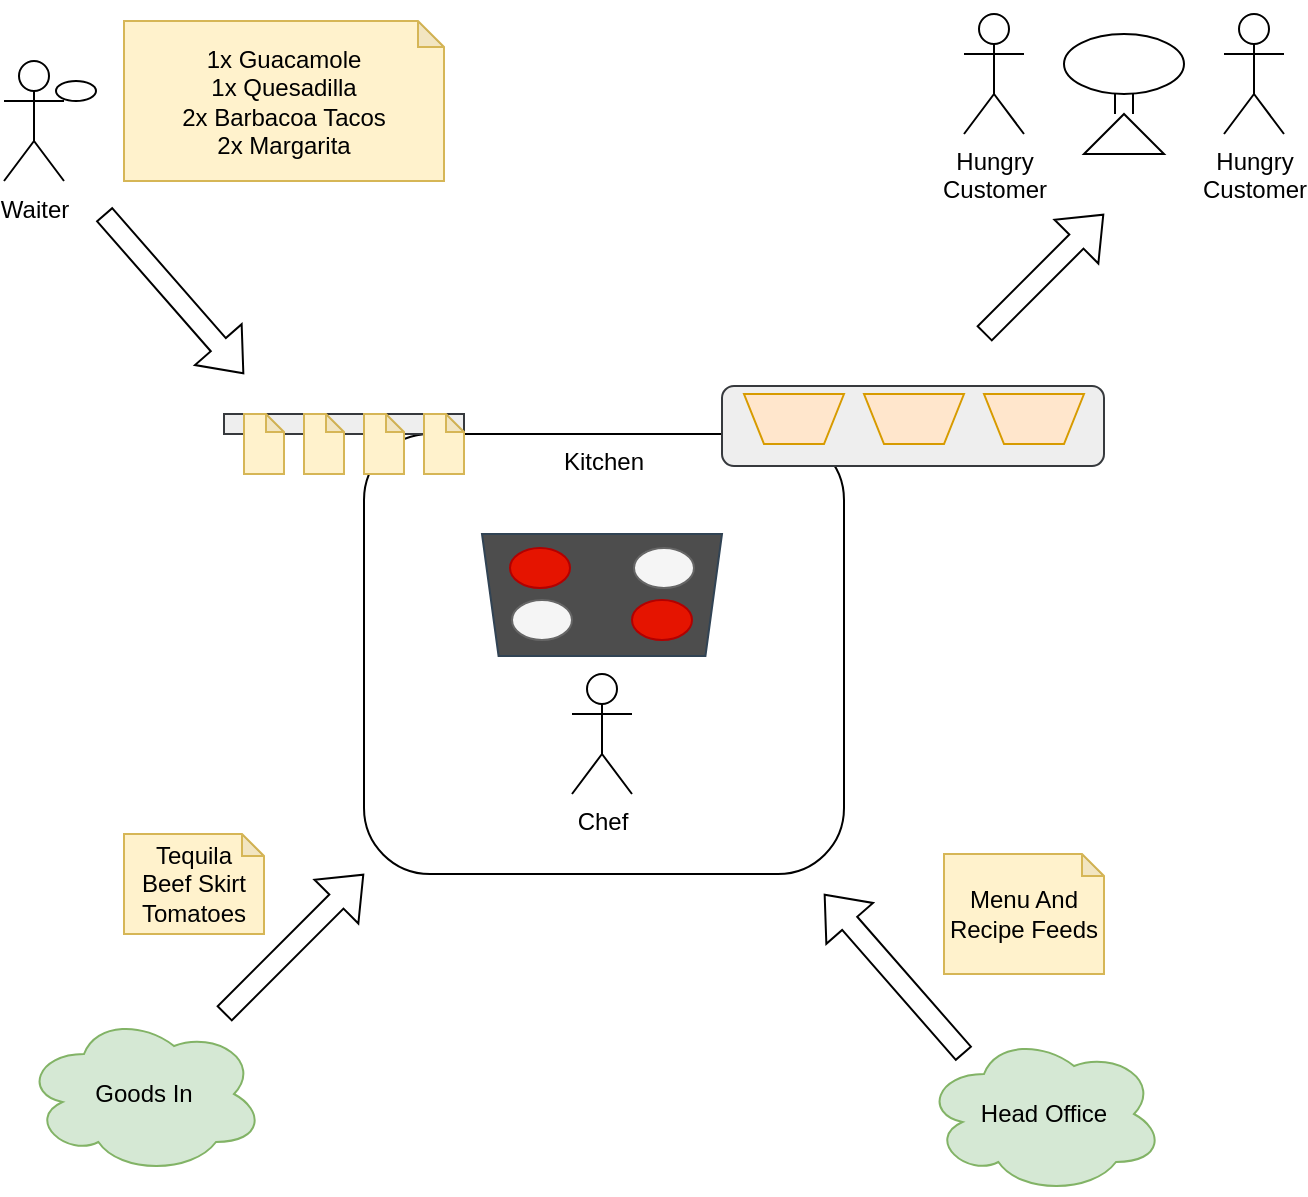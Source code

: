 <mxfile version="16.5.1" type="device"><diagram id="n5FHMssOxyGA9zL00fw2" name="Page-1"><mxGraphModel dx="1422" dy="865" grid="1" gridSize="10" guides="1" tooltips="1" connect="1" arrows="1" fold="1" page="1" pageScale="1" pageWidth="827" pageHeight="1169" math="0" shadow="0"><root><mxCell id="0"/><mxCell id="1" parent="0"/><mxCell id="QYvTHzyz35L5Ytk-41ht-2" value="Kitchen" style="rounded=1;whiteSpace=wrap;html=1;verticalAlign=top;" parent="1" vertex="1"><mxGeometry x="280" y="280" width="240" height="220" as="geometry"/></mxCell><mxCell id="QYvTHzyz35L5Ytk-41ht-3" value="" style="verticalLabelPosition=middle;verticalAlign=middle;html=1;shape=trapezoid;perimeter=trapezoidPerimeter;whiteSpace=wrap;size=0.069;arcSize=10;flipV=1;labelPosition=center;align=center;fillColor=#4D4D4D;fontColor=#ffffff;strokeColor=#314354;" parent="1" vertex="1"><mxGeometry x="339" y="330" width="120" height="61" as="geometry"/></mxCell><mxCell id="QYvTHzyz35L5Ytk-41ht-4" value="Chef" style="shape=umlActor;verticalLabelPosition=bottom;verticalAlign=top;html=1;outlineConnect=0;" parent="1" vertex="1"><mxGeometry x="384" y="400" width="30" height="60" as="geometry"/></mxCell><mxCell id="QYvTHzyz35L5Ytk-41ht-5" value="" style="ellipse;whiteSpace=wrap;html=1;fillColor=#e51400;fontColor=#ffffff;strokeColor=#B20000;" parent="1" vertex="1"><mxGeometry x="353" y="337" width="30" height="20" as="geometry"/></mxCell><mxCell id="QYvTHzyz35L5Ytk-41ht-6" value="" style="ellipse;whiteSpace=wrap;html=1;fillColor=#f5f5f5;fontColor=#333333;strokeColor=#666666;" parent="1" vertex="1"><mxGeometry x="354" y="363" width="30" height="20" as="geometry"/></mxCell><mxCell id="QYvTHzyz35L5Ytk-41ht-7" value="" style="ellipse;whiteSpace=wrap;html=1;fillColor=#f5f5f5;fontColor=#333333;strokeColor=#666666;" parent="1" vertex="1"><mxGeometry x="415" y="337" width="30" height="20" as="geometry"/></mxCell><mxCell id="QYvTHzyz35L5Ytk-41ht-8" value="" style="ellipse;whiteSpace=wrap;html=1;fillColor=#e51400;fontColor=#ffffff;strokeColor=#B20000;" parent="1" vertex="1"><mxGeometry x="414" y="363" width="30" height="20" as="geometry"/></mxCell><mxCell id="QYvTHzyz35L5Ytk-41ht-9" value="" style="shape=flexArrow;endArrow=classic;html=1;rounded=0;" parent="1" edge="1"><mxGeometry width="50" height="50" relative="1" as="geometry"><mxPoint x="590" y="230" as="sourcePoint"/><mxPoint x="650" y="170" as="targetPoint"/></mxGeometry></mxCell><mxCell id="QYvTHzyz35L5Ytk-41ht-10" value="" style="shape=flexArrow;endArrow=classic;html=1;rounded=0;" parent="1" edge="1"><mxGeometry width="50" height="50" relative="1" as="geometry"><mxPoint x="150" y="170" as="sourcePoint"/><mxPoint x="220" y="250" as="targetPoint"/></mxGeometry></mxCell><mxCell id="QYvTHzyz35L5Ytk-41ht-11" value="1x Guacamole&lt;br&gt;1x Quesadilla&lt;br&gt;2x Barbacoa Tacos&lt;br&gt;2x Margarita" style="shape=note;whiteSpace=wrap;html=1;backgroundOutline=1;darkOpacity=0.05;fillColor=#fff2cc;size=13;strokeColor=#d6b656;" parent="1" vertex="1"><mxGeometry x="160" y="73.5" width="160" height="80" as="geometry"/></mxCell><mxCell id="QYvTHzyz35L5Ytk-41ht-12" value="" style="group" parent="1" vertex="1" connectable="0"><mxGeometry x="100" y="93.5" width="46" height="60" as="geometry"/></mxCell><mxCell id="QYvTHzyz35L5Ytk-41ht-13" value="Waiter" style="shape=umlActor;verticalLabelPosition=bottom;verticalAlign=top;html=1;outlineConnect=0;" parent="QYvTHzyz35L5Ytk-41ht-12" vertex="1"><mxGeometry width="30" height="60" as="geometry"/></mxCell><mxCell id="QYvTHzyz35L5Ytk-41ht-14" value="" style="ellipse;whiteSpace=wrap;html=1;" parent="QYvTHzyz35L5Ytk-41ht-12" vertex="1"><mxGeometry x="26" y="10" width="20" height="10" as="geometry"/></mxCell><mxCell id="QYvTHzyz35L5Ytk-41ht-23" value="" style="group" parent="1" vertex="1" connectable="0"><mxGeometry x="210" y="270" width="120" height="30" as="geometry"/></mxCell><mxCell id="QYvTHzyz35L5Ytk-41ht-24" value="" style="rounded=0;whiteSpace=wrap;html=1;fillColor=#eeeeee;strokeColor=#36393d;container=0;" parent="QYvTHzyz35L5Ytk-41ht-23" vertex="1"><mxGeometry width="120" height="10" as="geometry"/></mxCell><mxCell id="QYvTHzyz35L5Ytk-41ht-25" value="" style="shape=note;whiteSpace=wrap;html=1;backgroundOutline=1;darkOpacity=0.05;fillColor=#fff2cc;strokeColor=#d6b656;size=9;container=0;" parent="QYvTHzyz35L5Ytk-41ht-23" vertex="1"><mxGeometry x="10" width="20" height="30" as="geometry"/></mxCell><mxCell id="QYvTHzyz35L5Ytk-41ht-26" value="" style="shape=note;whiteSpace=wrap;html=1;backgroundOutline=1;darkOpacity=0.05;fillColor=#fff2cc;strokeColor=#d6b656;size=9;container=0;" parent="QYvTHzyz35L5Ytk-41ht-23" vertex="1"><mxGeometry x="40" width="20" height="30" as="geometry"/></mxCell><mxCell id="QYvTHzyz35L5Ytk-41ht-27" value="" style="shape=note;whiteSpace=wrap;html=1;backgroundOutline=1;darkOpacity=0.05;fillColor=#fff2cc;strokeColor=#d6b656;size=9;container=0;" parent="QYvTHzyz35L5Ytk-41ht-23" vertex="1"><mxGeometry x="70" width="20" height="30" as="geometry"/></mxCell><mxCell id="QYvTHzyz35L5Ytk-41ht-28" value="" style="shape=note;whiteSpace=wrap;html=1;backgroundOutline=1;darkOpacity=0.05;fillColor=#fff2cc;strokeColor=#d6b656;size=9;container=0;" parent="QYvTHzyz35L5Ytk-41ht-23" vertex="1"><mxGeometry x="100" width="20" height="30" as="geometry"/></mxCell><mxCell id="QYvTHzyz35L5Ytk-41ht-29" value="" style="rounded=1;whiteSpace=wrap;html=1;fillColor=#eeeeee;strokeColor=#36393d;" parent="1" vertex="1"><mxGeometry x="459" y="256" width="191" height="40" as="geometry"/></mxCell><mxCell id="QYvTHzyz35L5Ytk-41ht-30" value="" style="shape=trapezoid;perimeter=trapezoidPerimeter;whiteSpace=wrap;html=1;fixedSize=1;fillColor=#ffe6cc;strokeColor=#d79b00;direction=west;size=10;" parent="1" vertex="1"><mxGeometry x="470" y="260" width="50" height="25" as="geometry"/></mxCell><mxCell id="QYvTHzyz35L5Ytk-41ht-31" value="" style="shape=trapezoid;perimeter=trapezoidPerimeter;whiteSpace=wrap;html=1;fixedSize=1;fillColor=#ffe6cc;strokeColor=#d79b00;direction=west;size=10;" parent="1" vertex="1"><mxGeometry x="530" y="260" width="50" height="25" as="geometry"/></mxCell><mxCell id="QYvTHzyz35L5Ytk-41ht-32" value="" style="shape=trapezoid;perimeter=trapezoidPerimeter;whiteSpace=wrap;html=1;fixedSize=1;fillColor=#ffe6cc;strokeColor=#d79b00;direction=west;size=10;" parent="1" vertex="1"><mxGeometry x="590" y="260" width="50" height="25" as="geometry"/></mxCell><mxCell id="QYvTHzyz35L5Ytk-41ht-33" value="" style="shape=flexArrow;endArrow=classic;html=1;rounded=0;" parent="1" edge="1"><mxGeometry width="50" height="50" relative="1" as="geometry"><mxPoint x="580" y="590" as="sourcePoint"/><mxPoint x="510" y="510" as="targetPoint"/></mxGeometry></mxCell><mxCell id="QYvTHzyz35L5Ytk-41ht-34" value="Head Office" style="ellipse;shape=cloud;whiteSpace=wrap;html=1;fillColor=#d5e8d4;strokeColor=#82b366;" parent="1" vertex="1"><mxGeometry x="560" y="580" width="120" height="80" as="geometry"/></mxCell><mxCell id="QYvTHzyz35L5Ytk-41ht-35" value="Menu And Recipe Feeds" style="shape=note;whiteSpace=wrap;html=1;backgroundOutline=1;darkOpacity=0.05;size=11;fillColor=#fff2cc;strokeColor=#d6b656;" parent="1" vertex="1"><mxGeometry x="570" y="490" width="80" height="60" as="geometry"/></mxCell><mxCell id="QYvTHzyz35L5Ytk-41ht-36" value="" style="shape=flexArrow;endArrow=classic;html=1;rounded=0;" parent="1" edge="1"><mxGeometry width="50" height="50" relative="1" as="geometry"><mxPoint x="210" y="570" as="sourcePoint"/><mxPoint x="280" y="500" as="targetPoint"/></mxGeometry></mxCell><mxCell id="QYvTHzyz35L5Ytk-41ht-38" value="Goods In" style="ellipse;shape=cloud;whiteSpace=wrap;html=1;fillColor=#d5e8d4;strokeColor=#82b366;" parent="1" vertex="1"><mxGeometry x="110" y="570" width="120" height="80" as="geometry"/></mxCell><mxCell id="QYvTHzyz35L5Ytk-41ht-39" value="Tequila&lt;br&gt;Beef Skirt&lt;br&gt;Tomatoes" style="shape=note;whiteSpace=wrap;html=1;backgroundOutline=1;darkOpacity=0.05;size=11;fillColor=#fff2cc;strokeColor=#d6b656;" parent="1" vertex="1"><mxGeometry x="160" y="480" width="70" height="50" as="geometry"/></mxCell><mxCell id="QYvTHzyz35L5Ytk-41ht-43" value="" style="group" parent="1" vertex="1" connectable="0"><mxGeometry x="580" y="70" width="160" height="70" as="geometry"/></mxCell><mxCell id="QYvTHzyz35L5Ytk-41ht-16" value="" style="shape=link;endArrow=classic;html=1;rounded=0;width=9;startArrow=none;" parent="QYvTHzyz35L5Ytk-41ht-43" source="QYvTHzyz35L5Ytk-41ht-21" edge="1"><mxGeometry width="50" height="50" relative="1" as="geometry"><mxPoint x="80" y="70" as="sourcePoint"/><mxPoint x="80" y="10" as="targetPoint"/></mxGeometry></mxCell><mxCell id="QYvTHzyz35L5Ytk-41ht-17" value="" style="triangle;whiteSpace=wrap;html=1;direction=north;container=0;" parent="QYvTHzyz35L5Ytk-41ht-43" vertex="1"><mxGeometry x="60" y="50" width="40" height="20" as="geometry"/></mxCell><mxCell id="QYvTHzyz35L5Ytk-41ht-18" value="" style="shape=link;endArrow=none;html=1;rounded=0;width=9;" parent="QYvTHzyz35L5Ytk-41ht-43" target="QYvTHzyz35L5Ytk-41ht-17" edge="1"><mxGeometry width="50" height="50" relative="1" as="geometry"><mxPoint x="80" y="70" as="sourcePoint"/><mxPoint x="80" y="10" as="targetPoint"/></mxGeometry></mxCell><mxCell id="QYvTHzyz35L5Ytk-41ht-19" value="Hungry&lt;br&gt;Customer" style="shape=umlActor;verticalLabelPosition=bottom;verticalAlign=top;html=1;outlineConnect=0;container=0;" parent="QYvTHzyz35L5Ytk-41ht-43" vertex="1"><mxGeometry width="30" height="60" as="geometry"/></mxCell><mxCell id="QYvTHzyz35L5Ytk-41ht-20" value="Hungry&lt;br&gt;Customer" style="shape=umlActor;verticalLabelPosition=bottom;verticalAlign=top;html=1;outlineConnect=0;container=0;" parent="QYvTHzyz35L5Ytk-41ht-43" vertex="1"><mxGeometry x="130" width="30" height="60" as="geometry"/></mxCell><mxCell id="QYvTHzyz35L5Ytk-41ht-21" value="" style="ellipse;whiteSpace=wrap;html=1;container=0;" parent="QYvTHzyz35L5Ytk-41ht-43" vertex="1"><mxGeometry x="50" y="10" width="60" height="30" as="geometry"/></mxCell><mxCell id="QYvTHzyz35L5Ytk-41ht-22" value="" style="shape=link;endArrow=none;html=1;rounded=0;width=9;startArrow=none;" parent="QYvTHzyz35L5Ytk-41ht-43" source="QYvTHzyz35L5Ytk-41ht-17" target="QYvTHzyz35L5Ytk-41ht-21" edge="1"><mxGeometry width="50" height="50" relative="1" as="geometry"><mxPoint x="80" y="50" as="sourcePoint"/><mxPoint x="80" y="10" as="targetPoint"/></mxGeometry></mxCell></root></mxGraphModel></diagram></mxfile>